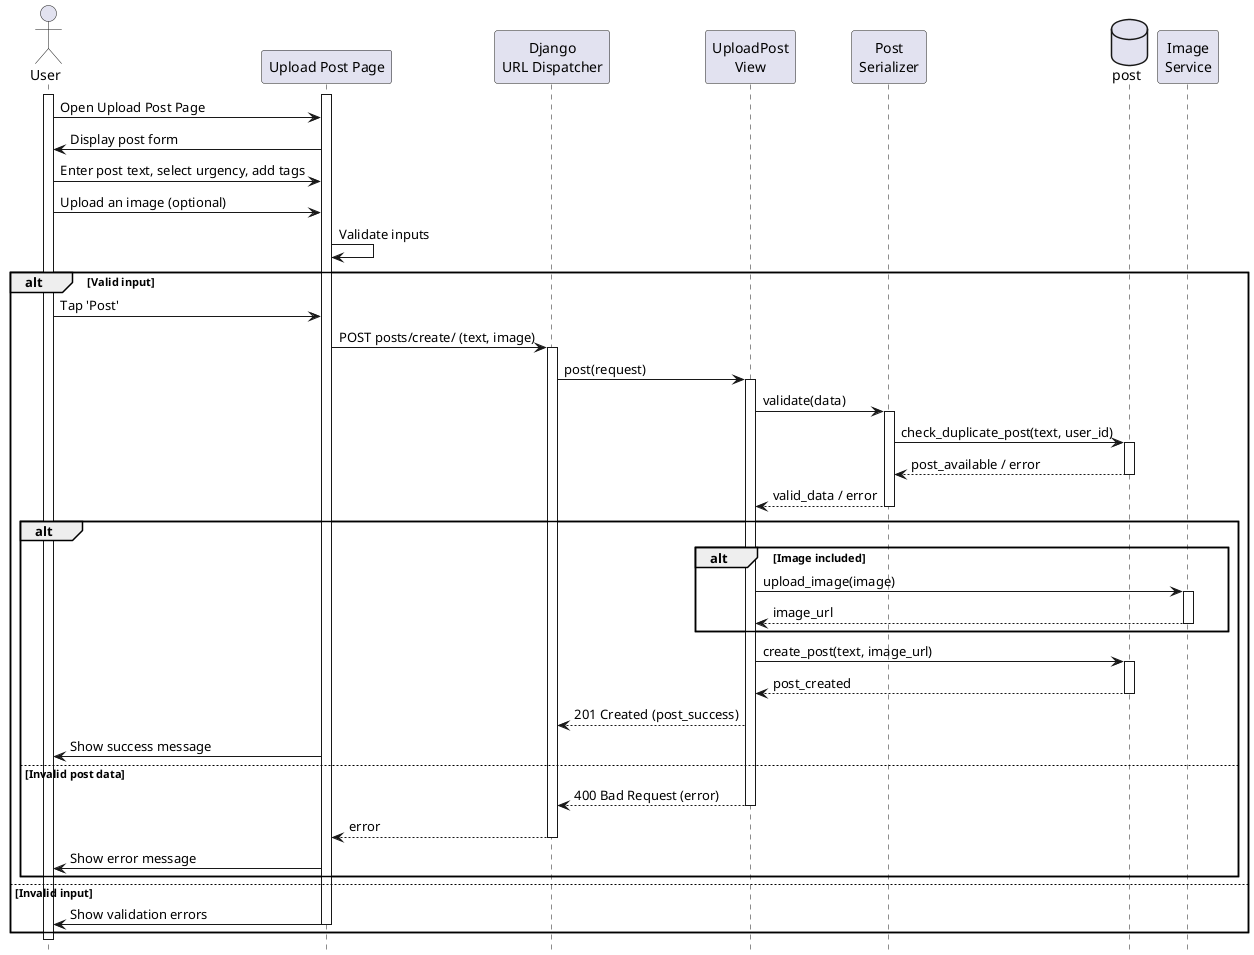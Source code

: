 @startuml upload_post

hide footbox

actor User
participant "Upload Post Page" as UI
participant "Django\nURL Dispatcher" as API
participant "UploadPost\nView" as view_upload_post
participant "Post\nSerializer" as serializer_post
database "post" as table_posts
participant "Image\nService" as image_service

activate User
activate UI
User -> UI: Open Upload Post Page
UI -> User: Display post form


User -> UI: Enter post text, select urgency, add tags
User -> UI: Upload an image (optional)

UI -> UI: Validate inputs

alt Valid input
    User -> UI: Tap 'Post'
    UI -> API: POST posts/create/ (text, image)
    activate API

    API -> view_upload_post: post(request)
    activate view_upload_post

    view_upload_post -> serializer_post: validate(data)
    activate serializer_post

    serializer_post -> table_posts: check_duplicate_post(text, user_id)
    activate table_posts

    table_posts --> serializer_post: post_available / error
    deactivate table_posts

    serializer_post --> view_upload_post: valid_data / error
    deactivate serializer_post

    alt 
        alt Image included
            view_upload_post -> image_service: upload_image(image)
            activate image_service
            image_service --> view_upload_post: image_url
            deactivate image_service
        end

        view_upload_post -> table_posts: create_post(text, image_url)
        activate table_posts

        table_posts --> view_upload_post: post_created
        deactivate table_posts

        view_upload_post --> API: 201 Created (post_success)

        UI -> User: Show success message
    else Invalid post data
        view_upload_post --> API: 400 Bad Request (error)
        deactivate view_upload_post
        API --> UI: error
        deactivate API
        UI -> User: Show error message
    end
else Invalid input
    UI -> User: Show validation errors
    deactivate UI
end

deactivate User

@enduml
